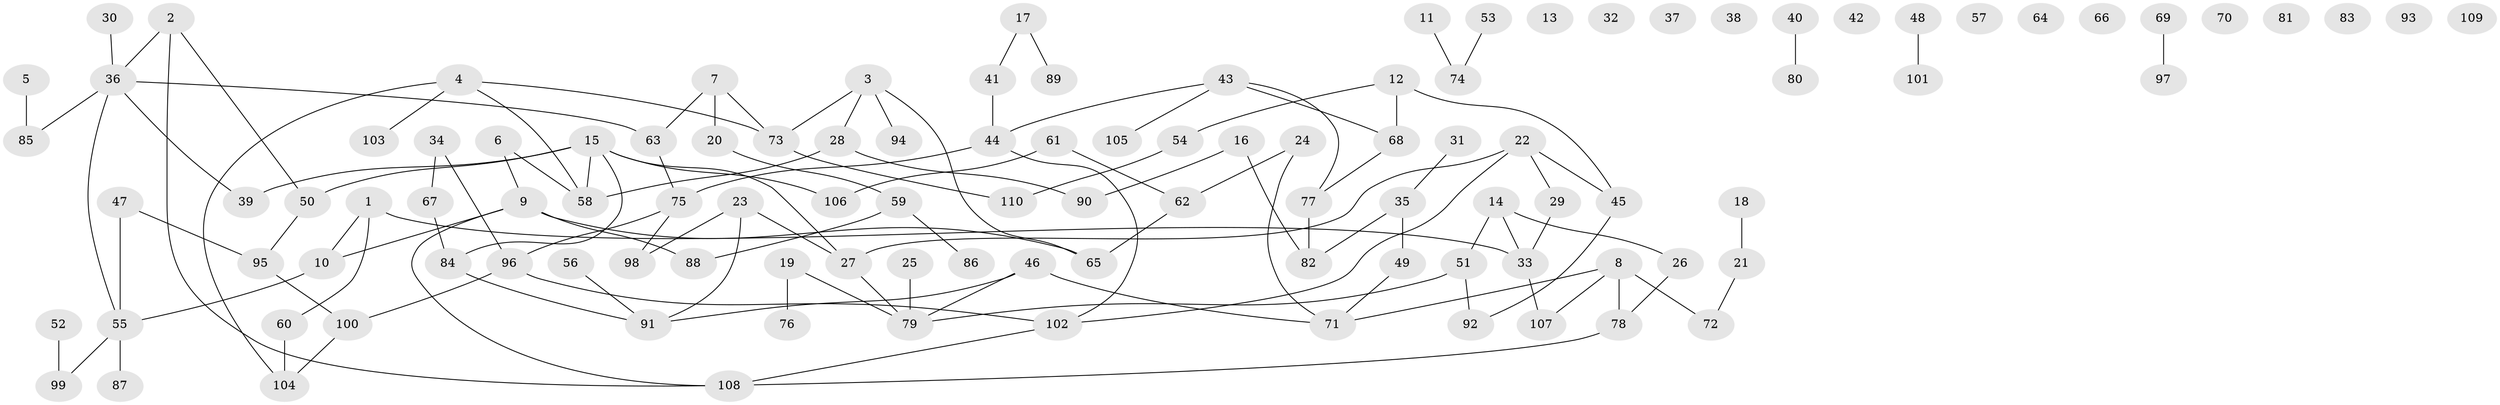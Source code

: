 // coarse degree distribution, {9: 0.058823529411764705, 7: 0.17647058823529413, 3: 0.29411764705882354, 1: 0.17647058823529413, 2: 0.11764705882352941, 5: 0.11764705882352941, 4: 0.058823529411764705}
// Generated by graph-tools (version 1.1) at 2025/48/03/04/25 22:48:01]
// undirected, 110 vertices, 123 edges
graph export_dot {
  node [color=gray90,style=filled];
  1;
  2;
  3;
  4;
  5;
  6;
  7;
  8;
  9;
  10;
  11;
  12;
  13;
  14;
  15;
  16;
  17;
  18;
  19;
  20;
  21;
  22;
  23;
  24;
  25;
  26;
  27;
  28;
  29;
  30;
  31;
  32;
  33;
  34;
  35;
  36;
  37;
  38;
  39;
  40;
  41;
  42;
  43;
  44;
  45;
  46;
  47;
  48;
  49;
  50;
  51;
  52;
  53;
  54;
  55;
  56;
  57;
  58;
  59;
  60;
  61;
  62;
  63;
  64;
  65;
  66;
  67;
  68;
  69;
  70;
  71;
  72;
  73;
  74;
  75;
  76;
  77;
  78;
  79;
  80;
  81;
  82;
  83;
  84;
  85;
  86;
  87;
  88;
  89;
  90;
  91;
  92;
  93;
  94;
  95;
  96;
  97;
  98;
  99;
  100;
  101;
  102;
  103;
  104;
  105;
  106;
  107;
  108;
  109;
  110;
  1 -- 10;
  1 -- 33;
  1 -- 60;
  2 -- 36;
  2 -- 50;
  2 -- 108;
  3 -- 28;
  3 -- 65;
  3 -- 73;
  3 -- 94;
  4 -- 58;
  4 -- 73;
  4 -- 103;
  4 -- 104;
  5 -- 85;
  6 -- 9;
  6 -- 58;
  7 -- 20;
  7 -- 63;
  7 -- 73;
  8 -- 71;
  8 -- 72;
  8 -- 78;
  8 -- 107;
  9 -- 10;
  9 -- 65;
  9 -- 88;
  9 -- 108;
  10 -- 55;
  11 -- 74;
  12 -- 45;
  12 -- 54;
  12 -- 68;
  14 -- 26;
  14 -- 33;
  14 -- 51;
  15 -- 27;
  15 -- 39;
  15 -- 50;
  15 -- 58;
  15 -- 84;
  15 -- 106;
  16 -- 82;
  16 -- 90;
  17 -- 41;
  17 -- 89;
  18 -- 21;
  19 -- 76;
  19 -- 79;
  20 -- 59;
  21 -- 72;
  22 -- 27;
  22 -- 29;
  22 -- 45;
  22 -- 102;
  23 -- 27;
  23 -- 91;
  23 -- 98;
  24 -- 62;
  24 -- 71;
  25 -- 79;
  26 -- 78;
  27 -- 79;
  28 -- 58;
  28 -- 90;
  29 -- 33;
  30 -- 36;
  31 -- 35;
  33 -- 107;
  34 -- 67;
  34 -- 96;
  35 -- 49;
  35 -- 82;
  36 -- 39;
  36 -- 55;
  36 -- 63;
  36 -- 85;
  40 -- 80;
  41 -- 44;
  43 -- 44;
  43 -- 68;
  43 -- 77;
  43 -- 105;
  44 -- 75;
  44 -- 102;
  45 -- 92;
  46 -- 71;
  46 -- 79;
  46 -- 91;
  47 -- 55;
  47 -- 95;
  48 -- 101;
  49 -- 71;
  50 -- 95;
  51 -- 79;
  51 -- 92;
  52 -- 99;
  53 -- 74;
  54 -- 110;
  55 -- 87;
  55 -- 99;
  56 -- 91;
  59 -- 86;
  59 -- 88;
  60 -- 104;
  61 -- 62;
  61 -- 106;
  62 -- 65;
  63 -- 75;
  67 -- 84;
  68 -- 77;
  69 -- 97;
  73 -- 110;
  75 -- 96;
  75 -- 98;
  77 -- 82;
  78 -- 108;
  84 -- 91;
  95 -- 100;
  96 -- 100;
  96 -- 102;
  100 -- 104;
  102 -- 108;
}
